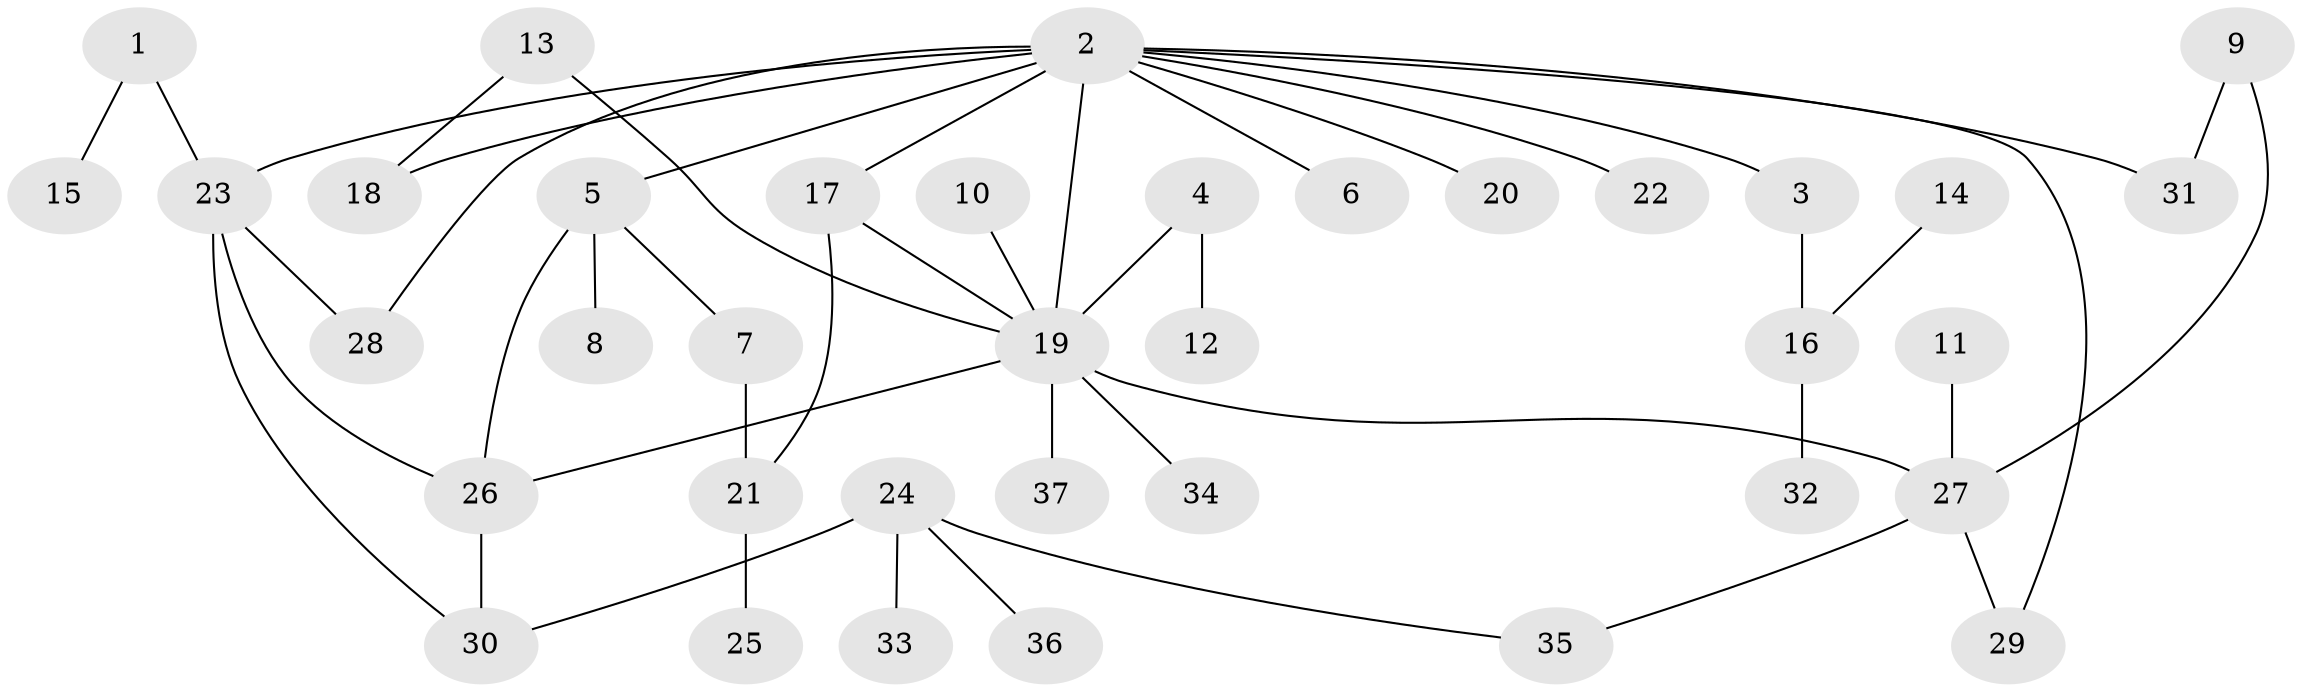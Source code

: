 // original degree distribution, {5: 0.0273972602739726, 8: 0.0136986301369863, 4: 0.1232876712328767, 6: 0.0273972602739726, 3: 0.1506849315068493, 2: 0.2876712328767123, 1: 0.3698630136986301}
// Generated by graph-tools (version 1.1) at 2025/25/03/09/25 03:25:27]
// undirected, 37 vertices, 46 edges
graph export_dot {
graph [start="1"]
  node [color=gray90,style=filled];
  1;
  2;
  3;
  4;
  5;
  6;
  7;
  8;
  9;
  10;
  11;
  12;
  13;
  14;
  15;
  16;
  17;
  18;
  19;
  20;
  21;
  22;
  23;
  24;
  25;
  26;
  27;
  28;
  29;
  30;
  31;
  32;
  33;
  34;
  35;
  36;
  37;
  1 -- 15 [weight=1.0];
  1 -- 23 [weight=1.0];
  2 -- 3 [weight=1.0];
  2 -- 5 [weight=1.0];
  2 -- 6 [weight=1.0];
  2 -- 17 [weight=1.0];
  2 -- 18 [weight=1.0];
  2 -- 19 [weight=2.0];
  2 -- 20 [weight=1.0];
  2 -- 22 [weight=1.0];
  2 -- 23 [weight=1.0];
  2 -- 28 [weight=1.0];
  2 -- 29 [weight=1.0];
  2 -- 31 [weight=1.0];
  3 -- 16 [weight=1.0];
  4 -- 12 [weight=1.0];
  4 -- 19 [weight=1.0];
  5 -- 7 [weight=1.0];
  5 -- 8 [weight=1.0];
  5 -- 26 [weight=1.0];
  7 -- 21 [weight=1.0];
  9 -- 27 [weight=1.0];
  9 -- 31 [weight=1.0];
  10 -- 19 [weight=1.0];
  11 -- 27 [weight=1.0];
  13 -- 18 [weight=1.0];
  13 -- 19 [weight=1.0];
  14 -- 16 [weight=1.0];
  16 -- 32 [weight=1.0];
  17 -- 19 [weight=1.0];
  17 -- 21 [weight=1.0];
  19 -- 26 [weight=1.0];
  19 -- 27 [weight=1.0];
  19 -- 34 [weight=1.0];
  19 -- 37 [weight=1.0];
  21 -- 25 [weight=1.0];
  23 -- 26 [weight=1.0];
  23 -- 28 [weight=1.0];
  23 -- 30 [weight=1.0];
  24 -- 30 [weight=1.0];
  24 -- 33 [weight=1.0];
  24 -- 35 [weight=1.0];
  24 -- 36 [weight=1.0];
  26 -- 30 [weight=2.0];
  27 -- 29 [weight=1.0];
  27 -- 35 [weight=1.0];
}
